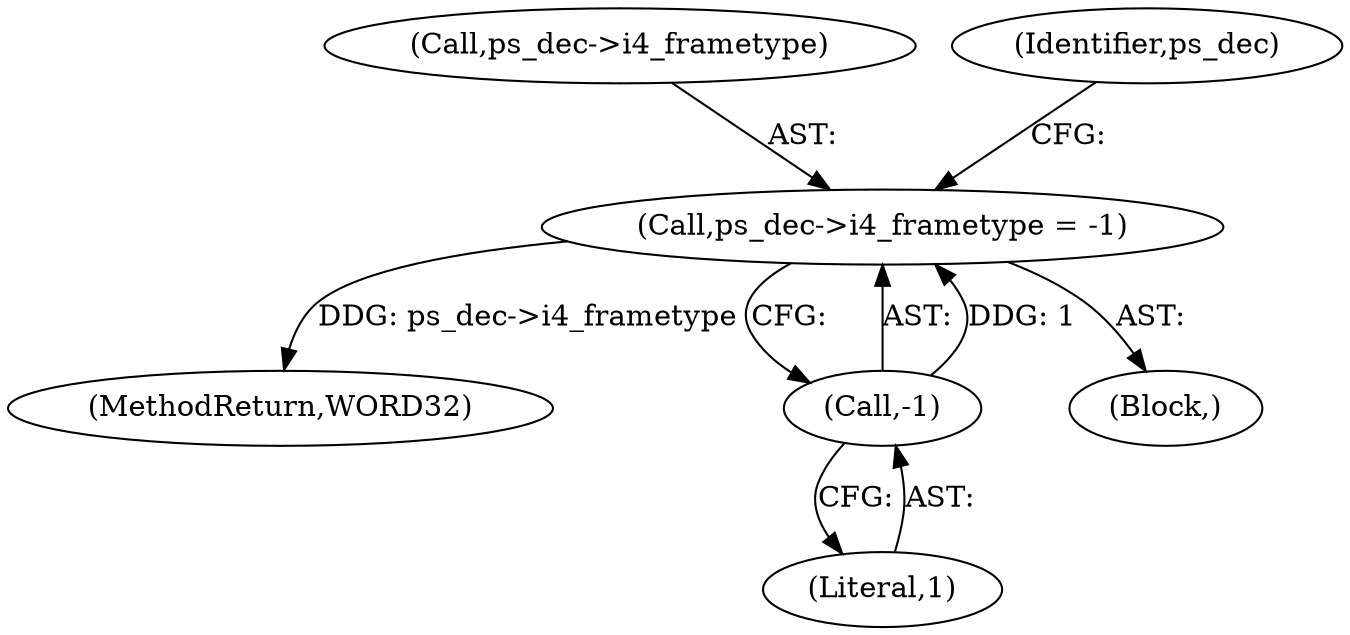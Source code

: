 digraph "0_Android_33ef7de9ddc8ea7eb9cbc440d1cf89957a0c267b@pointer" {
"1000498" [label="(Call,ps_dec->i4_frametype = -1)"];
"1000502" [label="(Call,-1)"];
"1002189" [label="(MethodReturn,WORD32)"];
"1000499" [label="(Call,ps_dec->i4_frametype)"];
"1000506" [label="(Identifier,ps_dec)"];
"1000503" [label="(Literal,1)"];
"1000498" [label="(Call,ps_dec->i4_frametype = -1)"];
"1000152" [label="(Block,)"];
"1000502" [label="(Call,-1)"];
"1000498" -> "1000152"  [label="AST: "];
"1000498" -> "1000502"  [label="CFG: "];
"1000499" -> "1000498"  [label="AST: "];
"1000502" -> "1000498"  [label="AST: "];
"1000506" -> "1000498"  [label="CFG: "];
"1000498" -> "1002189"  [label="DDG: ps_dec->i4_frametype"];
"1000502" -> "1000498"  [label="DDG: 1"];
"1000502" -> "1000503"  [label="CFG: "];
"1000503" -> "1000502"  [label="AST: "];
}
